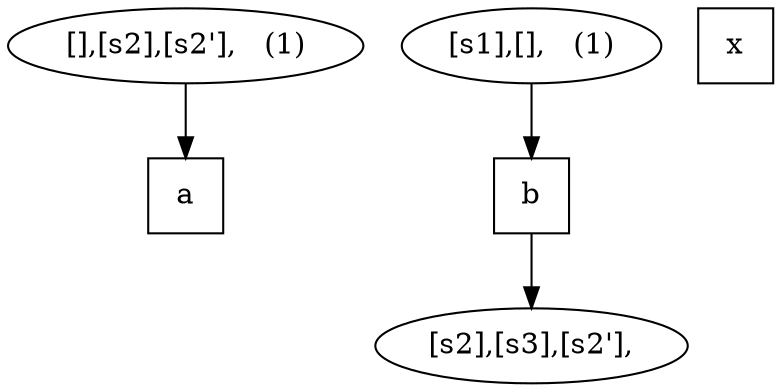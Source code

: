 digraph G {
    node [width=0.5];
x19121a8 [label="a",shape=box]
x1911e38 [label="b",shape=box]
x1911b20 [label="x",shape=box]
x1911cd8 [label="[],[s2],[s2'],   (1)"]
x1911f98 [label="[s1],[],   (1)"]
x1911d30 [label="[s2],[s3],[s2'],"]
x1911cd8 -> x19121a8 
x1911f98 -> x1911e38 
x1911e38 -> x1911d30 
}
